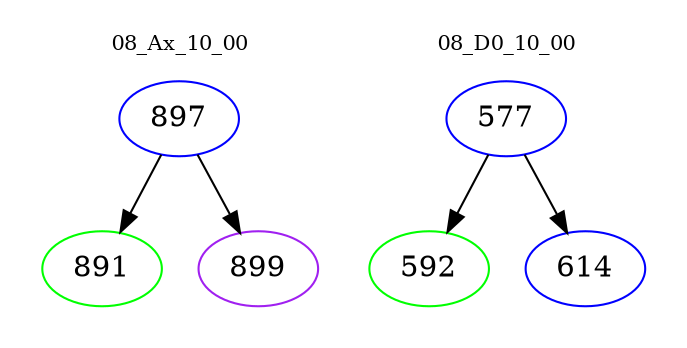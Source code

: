 digraph{
subgraph cluster_0 {
color = white
label = "08_Ax_10_00";
fontsize=10;
T0_897 [label="897", color="blue"]
T0_897 -> T0_891 [color="black"]
T0_891 [label="891", color="green"]
T0_897 -> T0_899 [color="black"]
T0_899 [label="899", color="purple"]
}
subgraph cluster_1 {
color = white
label = "08_D0_10_00";
fontsize=10;
T1_577 [label="577", color="blue"]
T1_577 -> T1_592 [color="black"]
T1_592 [label="592", color="green"]
T1_577 -> T1_614 [color="black"]
T1_614 [label="614", color="blue"]
}
}
